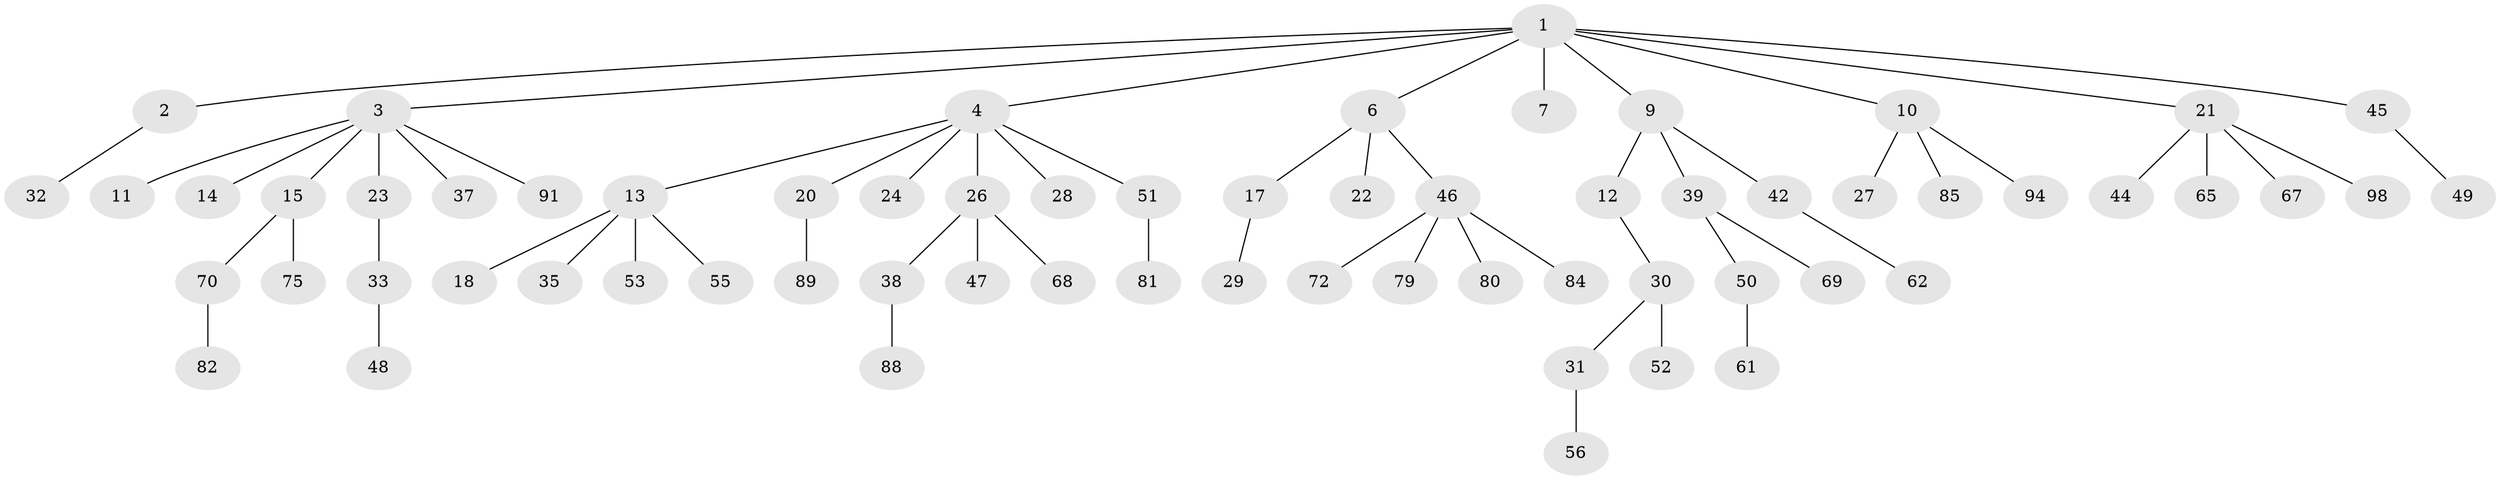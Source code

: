 // original degree distribution, {9: 0.01, 3: 0.13, 5: 0.04, 6: 0.03, 2: 0.24, 1: 0.52, 4: 0.03}
// Generated by graph-tools (version 1.1) at 2025/11/02/21/25 10:11:10]
// undirected, 65 vertices, 64 edges
graph export_dot {
graph [start="1"]
  node [color=gray90,style=filled];
  1 [super="+5"];
  2 [super="+34"];
  3 [super="+8"];
  4 [super="+19"];
  6 [super="+77"];
  7;
  9 [super="+25"];
  10 [super="+16"];
  11 [super="+64"];
  12;
  13 [super="+40"];
  14;
  15 [super="+43"];
  17 [super="+73"];
  18;
  20 [super="+71"];
  21 [super="+54"];
  22;
  23 [super="+36"];
  24;
  26 [super="+41"];
  27;
  28 [super="+63"];
  29;
  30 [super="+90"];
  31;
  32;
  33 [super="+74"];
  35;
  37;
  38 [super="+76"];
  39 [super="+66"];
  42 [super="+60"];
  44;
  45 [super="+78"];
  46 [super="+95"];
  47 [super="+58"];
  48 [super="+96"];
  49 [super="+92"];
  50 [super="+83"];
  51 [super="+100"];
  52;
  53;
  55 [super="+59"];
  56 [super="+57"];
  61;
  62 [super="+86"];
  65;
  67 [super="+97"];
  68 [super="+99"];
  69;
  70;
  72;
  75;
  79 [super="+87"];
  80;
  81;
  82 [super="+93"];
  84;
  85;
  88;
  89;
  91;
  94;
  98;
  1 -- 2;
  1 -- 3;
  1 -- 4;
  1 -- 6;
  1 -- 7;
  1 -- 9;
  1 -- 10;
  1 -- 45;
  1 -- 21;
  2 -- 32;
  3 -- 14;
  3 -- 37;
  3 -- 91;
  3 -- 11;
  3 -- 15;
  3 -- 23;
  4 -- 13;
  4 -- 20;
  4 -- 28;
  4 -- 51;
  4 -- 24;
  4 -- 26;
  6 -- 17;
  6 -- 22;
  6 -- 46;
  9 -- 12;
  9 -- 42;
  9 -- 39;
  10 -- 85;
  10 -- 27;
  10 -- 94;
  12 -- 30;
  13 -- 18;
  13 -- 35;
  13 -- 53;
  13 -- 55;
  15 -- 75;
  15 -- 70;
  17 -- 29;
  20 -- 89;
  21 -- 44;
  21 -- 67;
  21 -- 98;
  21 -- 65;
  23 -- 33;
  26 -- 38;
  26 -- 47;
  26 -- 68;
  30 -- 31;
  30 -- 52;
  31 -- 56;
  33 -- 48;
  38 -- 88;
  39 -- 50;
  39 -- 69;
  42 -- 62;
  45 -- 49;
  46 -- 72;
  46 -- 79;
  46 -- 80;
  46 -- 84;
  50 -- 61;
  51 -- 81;
  70 -- 82;
}

